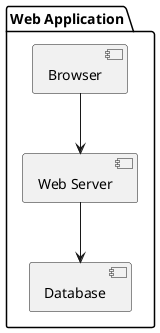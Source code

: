 @startuml Component
package "Web Application" {
  [Browser] --> [Web Server]
  [Web Server] --> [Database]
}
@enduml